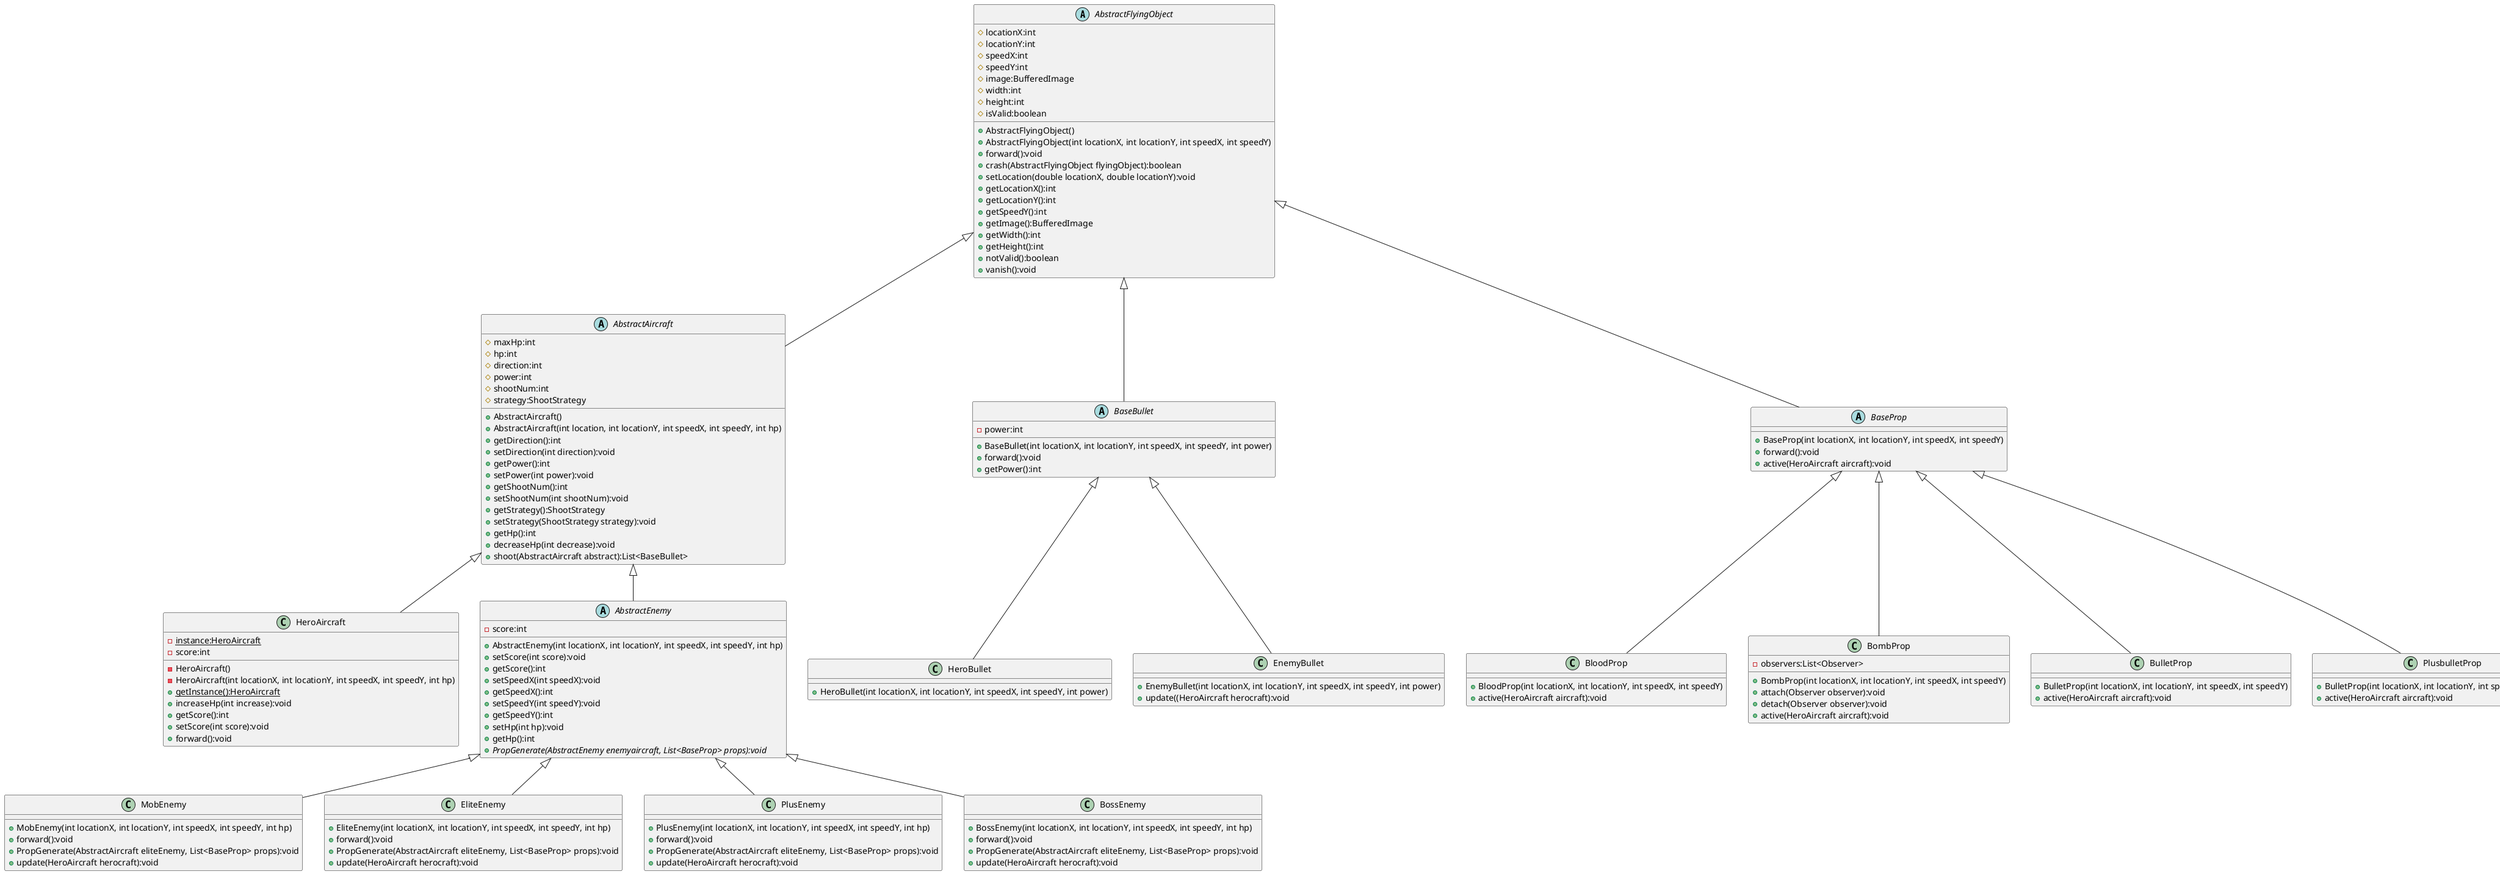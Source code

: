 @startuml
'https://plantuml.com/class-diagram

abstract class AbstractFlyingObject
{
    # locationX:int
    # locationY:int
    # speedX:int
    # speedY:int
    # image:BufferedImage
    # width:int
    # height:int
    # isValid:boolean

    + AbstractFlyingObject()
    + AbstractFlyingObject(int locationX, int locationY, int speedX, int speedY)
    + forward():void
    + crash(AbstractFlyingObject flyingObject):boolean
    + setLocation(double locationX, double locationY):void
    + getLocationX():int
    + getLocationY():int
    + getSpeedY():int
    + getImage():BufferedImage
    + getWidth():int
    + getHeight():int
    + notValid():boolean
    + vanish():void
}
abstract class AbstractAircraft {
    # maxHp:int
    # hp:int
    # direction:int
    # power:int
    # shootNum:int
    # strategy:ShootStrategy
    + AbstractAircraft()
    + AbstractAircraft(int location, int locationY, int speedX, int speedY, int hp)
    + getDirection():int
    + setDirection(int direction):void
    + getPower():int
    + setPower(int power):void
    + getShootNum():int
    + setShootNum(int shootNum):void
    + getStrategy():ShootStrategy
    + setStrategy(ShootStrategy strategy):void
    + getHp():int
    + decreaseHp(int decrease):void
    + shoot(AbstractAircraft abstract):List<BaseBullet>
}


class HeroAircraft {
    - {static} instance:HeroAircraft
    - score:int
    - HeroAircraft()
    - HeroAircraft(int locationX, int locationY, int speedX, int speedY, int hp)
    + {static} getInstance():HeroAircraft
    + increaseHp(int increase):void
    + getScore():int
    + setScore(int score):void
    + forward():void
}
AbstractAircraft <|-- HeroAircraft

abstract class AbstractEnemy {
    + AbstractEnemy(int locationX, int locationY, int speedX, int speedY, int hp)
    - score:int
    + setScore(int score):void
    + getScore():int
    + setSpeedX(int speedX):void
    + getSpeedX():int
    + setSpeedY(int speedY):void
    + getSpeedY():int
    + setHp(int hp):void
    + getHp():int
    + {abstract} PropGenerate(AbstractEnemy enemyaircraft, List<BaseProp> props):void
}
AbstractAircraft <|-- AbstractEnemy

class MobEnemy {
    + MobEnemy(int locationX, int locationY, int speedX, int speedY, int hp)
    + forward():void
    + PropGenerate(AbstractAircraft eliteEnemy, List<BaseProp> props):void
    + update(HeroAircraft herocraft):void
}
AbstractEnemy <|-- MobEnemy

class EliteEnemy {
    + EliteEnemy(int locationX, int locationY, int speedX, int speedY, int hp)
    + forward():void
    + PropGenerate(AbstractAircraft eliteEnemy, List<BaseProp> props):void
    + update(HeroAircraft herocraft):void
}
AbstractEnemy <|-- EliteEnemy

class PlusEnemy {
    + PlusEnemy(int locationX, int locationY, int speedX, int speedY, int hp)
    + forward():void
    + PropGenerate(AbstractAircraft eliteEnemy, List<BaseProp> props):void
    + update(HeroAircraft herocraft):void
}
AbstractEnemy <|-- PlusEnemy

class BossEnemy {
    + BossEnemy(int locationX, int locationY, int speedX, int speedY, int hp)
    + forward():void
    + PropGenerate(AbstractAircraft eliteEnemy, List<BaseProp> props):void
    + update(HeroAircraft herocraft):void
}
AbstractEnemy <|-- BossEnemy

abstract class BaseBullet
{
    - power:int
    + BaseBullet(int locationX, int locationY, int speedX, int speedY, int power)
    + forward():void
	+ getPower():int
}

class HeroBullet {
    + HeroBullet(int locationX, int locationY, int speedX, int speedY, int power)
}

class EnemyBullet {
    + EnemyBullet(int locationX, int locationY, int speedX, int speedY, int power)
    + update((HeroAircraft herocraft):void
}

BaseBullet <|-- HeroBullet
BaseBullet <|-- EnemyBullet

abstract class BaseProp {
    + BaseProp(int locationX, int locationY, int speedX, int speedY)
    + forward():void
    + active(HeroAircraft aircraft):void
}

class BloodProp {
    + BloodProp(int locationX, int locationY, int speedX, int speedY)
    + active(HeroAircraft aircraft):void
}
BaseProp <|-- BloodProp

class BombProp {
    + BombProp(int locationX, int locationY, int speedX, int speedY)
    - observers:List<Observer>
    + attach(Observer observer):void
    + detach(Observer observer):void
    + active(HeroAircraft aircraft):void
}
BaseProp <|-- BombProp

class BulletProp {
    + BulletProp(int locationX, int locationY, int speedX, int speedY)
    + active(HeroAircraft aircraft):void
}
BaseProp <|-- BulletProp

class PlusbulletProp {
    + BulletProp(int locationX, int locationY, int speedX, int speedY)
    + active(HeroAircraft aircraft):void
}
BaseProp <|-- PlusbulletProp

AbstractFlyingObject <|-- AbstractAircraft
AbstractFlyingObject <|-- BaseBullet
AbstractFlyingObject <|-- BaseProp

@enduml